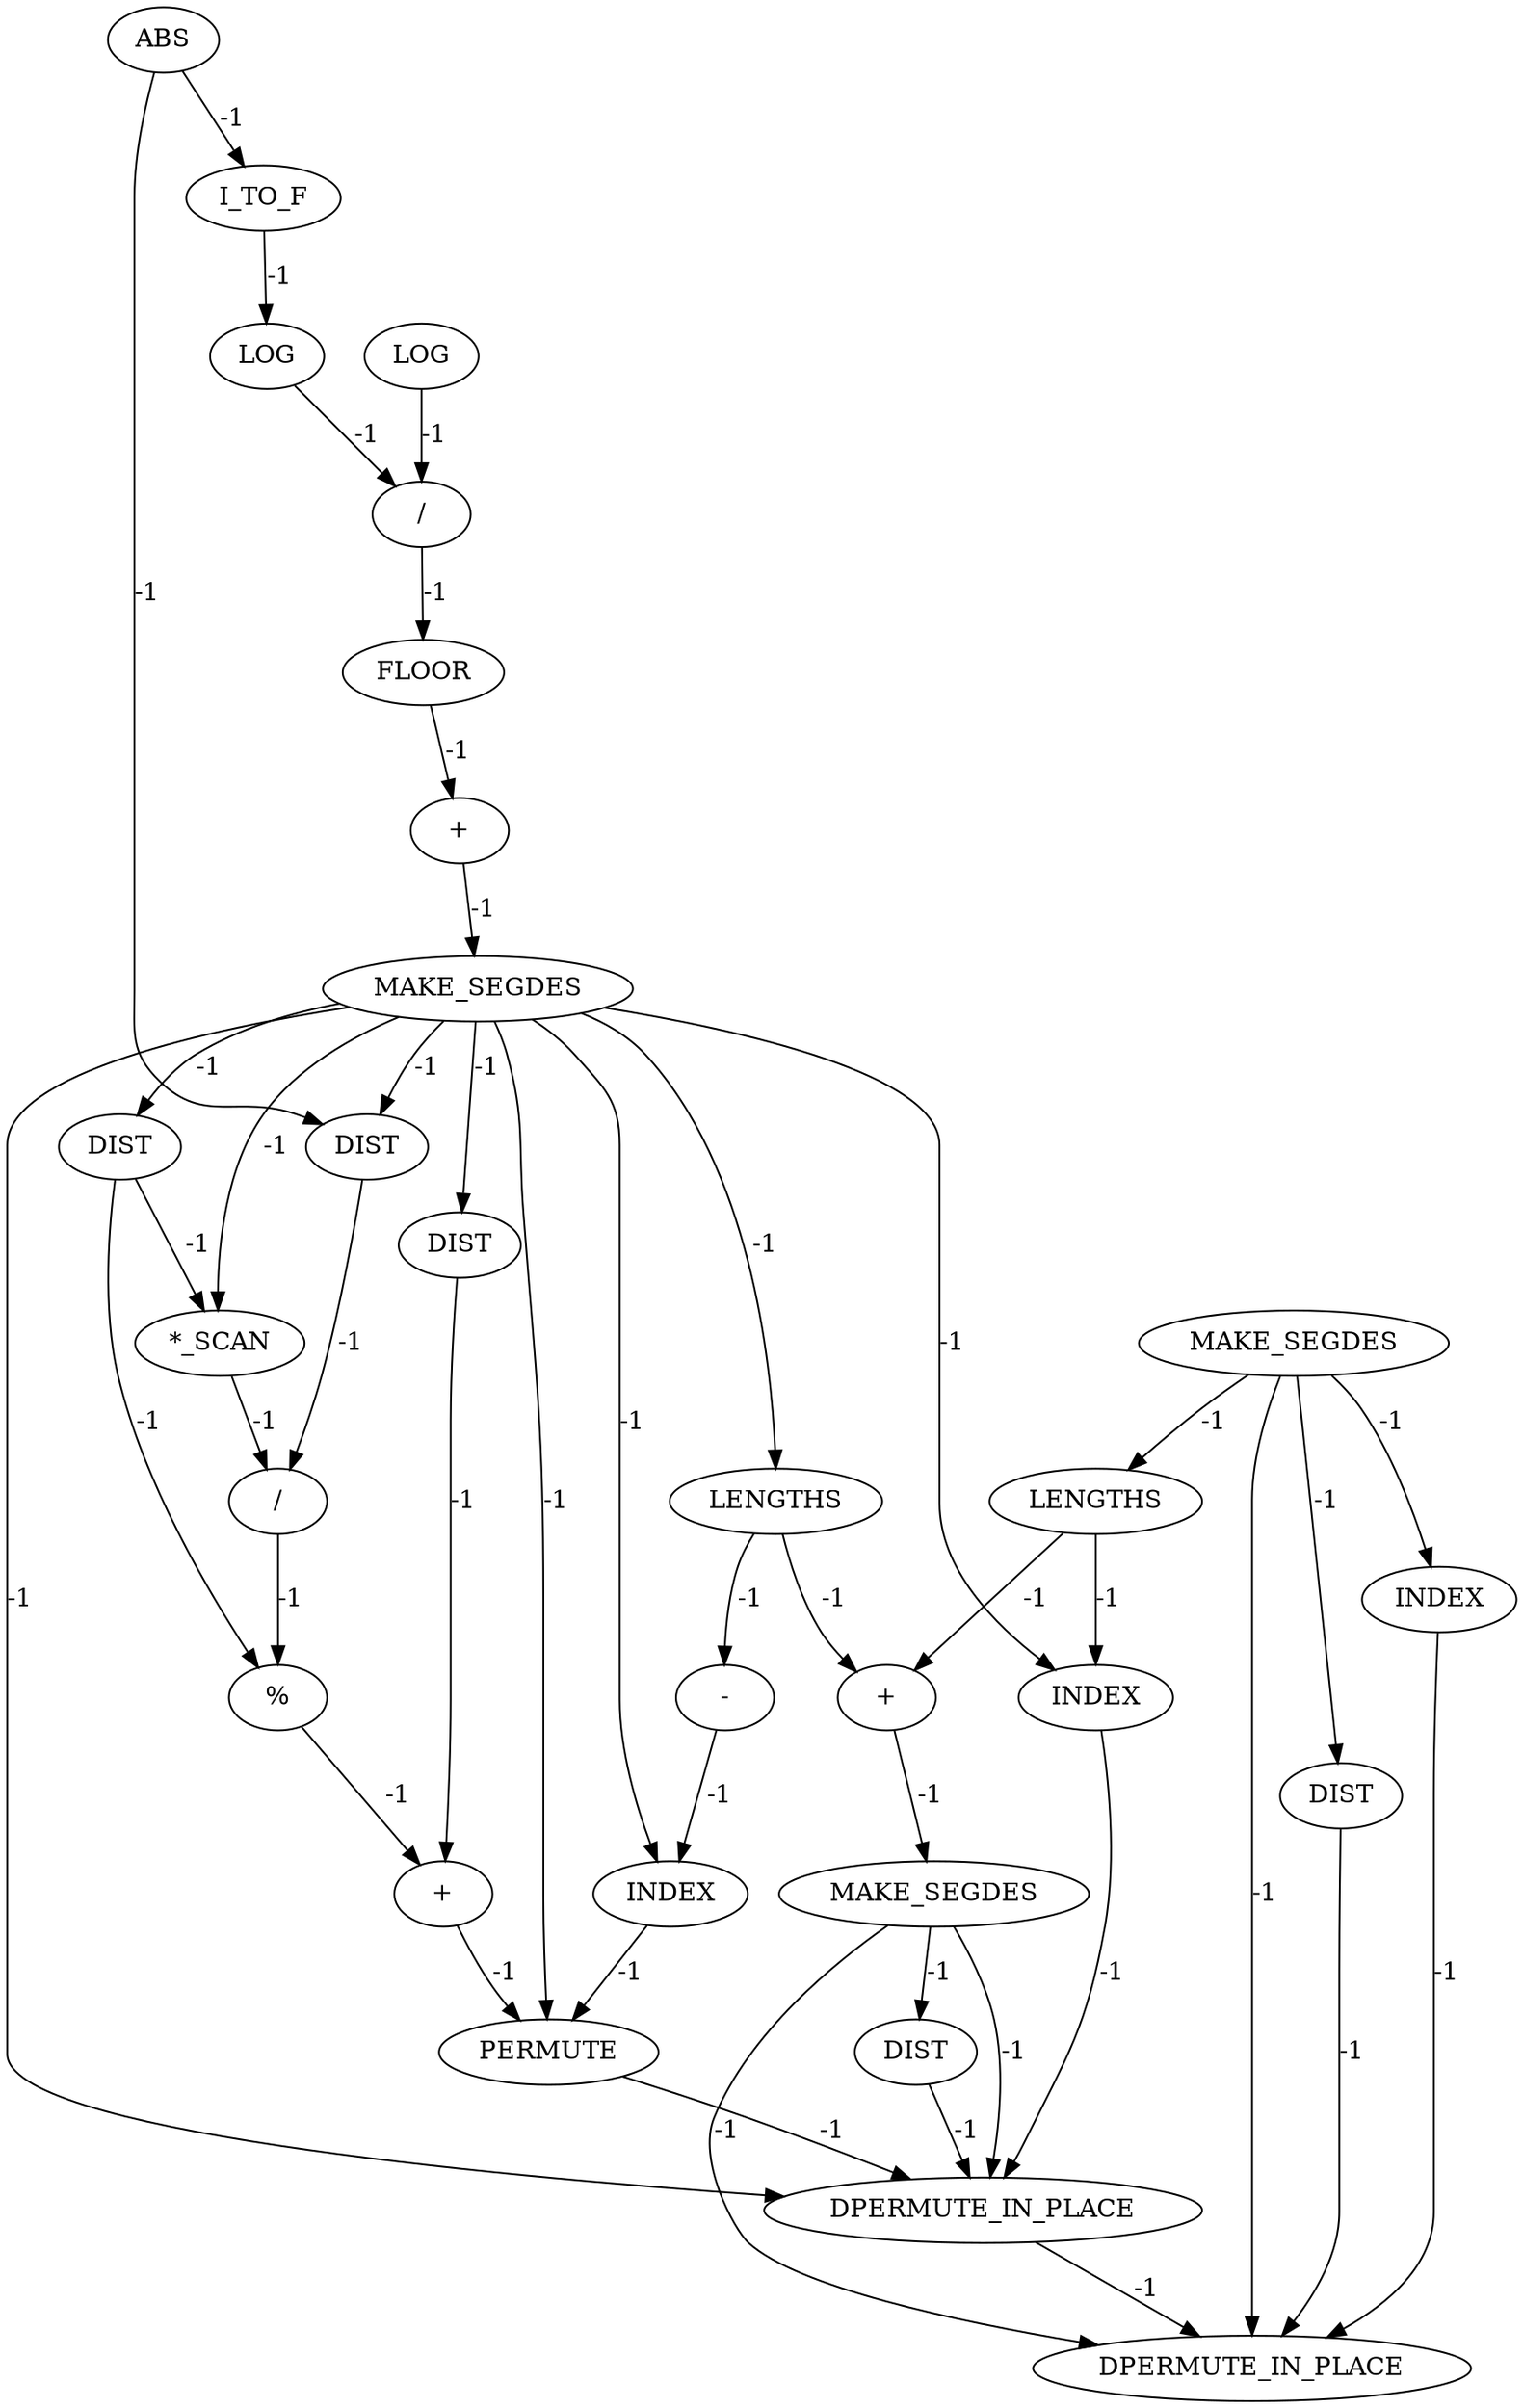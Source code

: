 digraph {
	maximal_independent_set_large_rl_INST_3563 [label=LOG cost=0]
	maximal_independent_set_large_rl_INST_320 [label=ABS cost=0]
	maximal_independent_set_large_rl_INST_3685 [label=MAKE_SEGDES cost=0]
	maximal_independent_set_large_rl_INST_3571 [label=MAKE_SEGDES cost=0]
	maximal_independent_set_large_rl_INST_3657 [label=INDEX cost=0]
	maximal_independent_set_large_rl_INST_5997 [label=DPERMUTE_IN_PLACE cost=0]
	maximal_independent_set_large_rl_INST_3619 [label=LENGTHS cost=0]
	maximal_independent_set_large_rl_INST_3669 [label=INDEX cost=0]
	maximal_independent_set_large_rl_INST_3591 [label=DIST cost=0]
	maximal_independent_set_large_rl_INST_3621 [label="-" cost=0]
	maximal_independent_set_large_rl_INST_3637 [label=PERMUTE cost=0]
	maximal_independent_set_large_rl_INST_3661 [label=LENGTHS cost=0]
	maximal_independent_set_large_rl_INST_3640 [label=MAKE_SEGDES cost=0]
	maximal_independent_set_large_rl_INST_3568 [label="+" cost=0]
	maximal_independent_set_large_rl_INST_5998 [label=DPERMUTE_IN_PLACE cost=0]
	maximal_independent_set_large_rl_INST_3691 [label=DIST cost=0]
	maximal_independent_set_large_rl_INST_3680 [label="+" cost=0]
	maximal_independent_set_large_rl_INST_3558 [label=I_TO_F cost=0]
	maximal_independent_set_large_rl_INST_3646 [label=DIST cost=0]
	maximal_independent_set_large_rl_INST_3584 [label=DIST cost=0]
	maximal_independent_set_large_rl_INST_3577 [label=DIST cost=0]
	maximal_independent_set_large_rl_INST_3567 [label=FLOOR cost=0]
	maximal_independent_set_large_rl_INST_3610 [label="%" cost=0]
	maximal_independent_set_large_rl_INST_3561 [label=LOG cost=0]
	maximal_independent_set_large_rl_INST_3629 [label=INDEX cost=0]
	maximal_independent_set_large_rl_INST_3579 [label="*_SCAN" cost=0]
	maximal_independent_set_large_rl_INST_3613 [label="+" cost=0]
	maximal_independent_set_large_rl_INST_3566 [label="/" cost=0]
	maximal_independent_set_large_rl_INST_3599 [label="/" cost=0]
	maximal_independent_set_large_rl_INST_3563 -> maximal_independent_set_large_rl_INST_3566 [label=-1 cost=-1]
	maximal_independent_set_large_rl_INST_320 -> maximal_independent_set_large_rl_INST_3558 [label=-1 cost=-1]
	maximal_independent_set_large_rl_INST_320 -> maximal_independent_set_large_rl_INST_3584 [label=-1 cost=-1]
	maximal_independent_set_large_rl_INST_3685 -> maximal_independent_set_large_rl_INST_3691 [label=-1 cost=-1]
	maximal_independent_set_large_rl_INST_3685 -> maximal_independent_set_large_rl_INST_5997 [label=-1 cost=-1]
	maximal_independent_set_large_rl_INST_3685 -> maximal_independent_set_large_rl_INST_5998 [label=-1 cost=-1]
	maximal_independent_set_large_rl_INST_3571 -> maximal_independent_set_large_rl_INST_3577 [label=-1 cost=-1]
	maximal_independent_set_large_rl_INST_3571 -> maximal_independent_set_large_rl_INST_3579 [label=-1 cost=-1]
	maximal_independent_set_large_rl_INST_3571 -> maximal_independent_set_large_rl_INST_3584 [label=-1 cost=-1]
	maximal_independent_set_large_rl_INST_3571 -> maximal_independent_set_large_rl_INST_3591 [label=-1 cost=-1]
	maximal_independent_set_large_rl_INST_3571 -> maximal_independent_set_large_rl_INST_3619 [label=-1 cost=-1]
	maximal_independent_set_large_rl_INST_3571 -> maximal_independent_set_large_rl_INST_3629 [label=-1 cost=-1]
	maximal_independent_set_large_rl_INST_3571 -> maximal_independent_set_large_rl_INST_3637 [label=-1 cost=-1]
	maximal_independent_set_large_rl_INST_3571 -> maximal_independent_set_large_rl_INST_3669 [label=-1 cost=-1]
	maximal_independent_set_large_rl_INST_3571 -> maximal_independent_set_large_rl_INST_5997 [label=-1 cost=-1]
	maximal_independent_set_large_rl_INST_3657 -> maximal_independent_set_large_rl_INST_5998 [label=-1 cost=-1]
	maximal_independent_set_large_rl_INST_5997 -> maximal_independent_set_large_rl_INST_5998 [label=-1 cost=-1]
	maximal_independent_set_large_rl_INST_3619 -> maximal_independent_set_large_rl_INST_3621 [label=-1 cost=-1]
	maximal_independent_set_large_rl_INST_3619 -> maximal_independent_set_large_rl_INST_3680 [label=-1 cost=-1]
	maximal_independent_set_large_rl_INST_3669 -> maximal_independent_set_large_rl_INST_5997 [label=-1 cost=-1]
	maximal_independent_set_large_rl_INST_3591 -> maximal_independent_set_large_rl_INST_3613 [label=-1 cost=-1]
	maximal_independent_set_large_rl_INST_3621 -> maximal_independent_set_large_rl_INST_3629 [label=-1 cost=-1]
	maximal_independent_set_large_rl_INST_3637 -> maximal_independent_set_large_rl_INST_5997 [label=-1 cost=-1]
	maximal_independent_set_large_rl_INST_3661 -> maximal_independent_set_large_rl_INST_3669 [label=-1 cost=-1]
	maximal_independent_set_large_rl_INST_3661 -> maximal_independent_set_large_rl_INST_3680 [label=-1 cost=-1]
	maximal_independent_set_large_rl_INST_3640 -> maximal_independent_set_large_rl_INST_3646 [label=-1 cost=-1]
	maximal_independent_set_large_rl_INST_3640 -> maximal_independent_set_large_rl_INST_3657 [label=-1 cost=-1]
	maximal_independent_set_large_rl_INST_3640 -> maximal_independent_set_large_rl_INST_3661 [label=-1 cost=-1]
	maximal_independent_set_large_rl_INST_3640 -> maximal_independent_set_large_rl_INST_5998 [label=-1 cost=-1]
	maximal_independent_set_large_rl_INST_3568 -> maximal_independent_set_large_rl_INST_3571 [label=-1 cost=-1]
	maximal_independent_set_large_rl_INST_3691 -> maximal_independent_set_large_rl_INST_5997 [label=-1 cost=-1]
	maximal_independent_set_large_rl_INST_3680 -> maximal_independent_set_large_rl_INST_3685 [label=-1 cost=-1]
	maximal_independent_set_large_rl_INST_3558 -> maximal_independent_set_large_rl_INST_3561 [label=-1 cost=-1]
	maximal_independent_set_large_rl_INST_3646 -> maximal_independent_set_large_rl_INST_5998 [label=-1 cost=-1]
	maximal_independent_set_large_rl_INST_3584 -> maximal_independent_set_large_rl_INST_3599 [label=-1 cost=-1]
	maximal_independent_set_large_rl_INST_3577 -> maximal_independent_set_large_rl_INST_3579 [label=-1 cost=-1]
	maximal_independent_set_large_rl_INST_3577 -> maximal_independent_set_large_rl_INST_3610 [label=-1 cost=-1]
	maximal_independent_set_large_rl_INST_3567 -> maximal_independent_set_large_rl_INST_3568 [label=-1 cost=-1]
	maximal_independent_set_large_rl_INST_3610 -> maximal_independent_set_large_rl_INST_3613 [label=-1 cost=-1]
	maximal_independent_set_large_rl_INST_3561 -> maximal_independent_set_large_rl_INST_3566 [label=-1 cost=-1]
	maximal_independent_set_large_rl_INST_3629 -> maximal_independent_set_large_rl_INST_3637 [label=-1 cost=-1]
	maximal_independent_set_large_rl_INST_3579 -> maximal_independent_set_large_rl_INST_3599 [label=-1 cost=-1]
	maximal_independent_set_large_rl_INST_3613 -> maximal_independent_set_large_rl_INST_3637 [label=-1 cost=-1]
	maximal_independent_set_large_rl_INST_3566 -> maximal_independent_set_large_rl_INST_3567 [label=-1 cost=-1]
	maximal_independent_set_large_rl_INST_3599 -> maximal_independent_set_large_rl_INST_3610 [label=-1 cost=-1]
}
